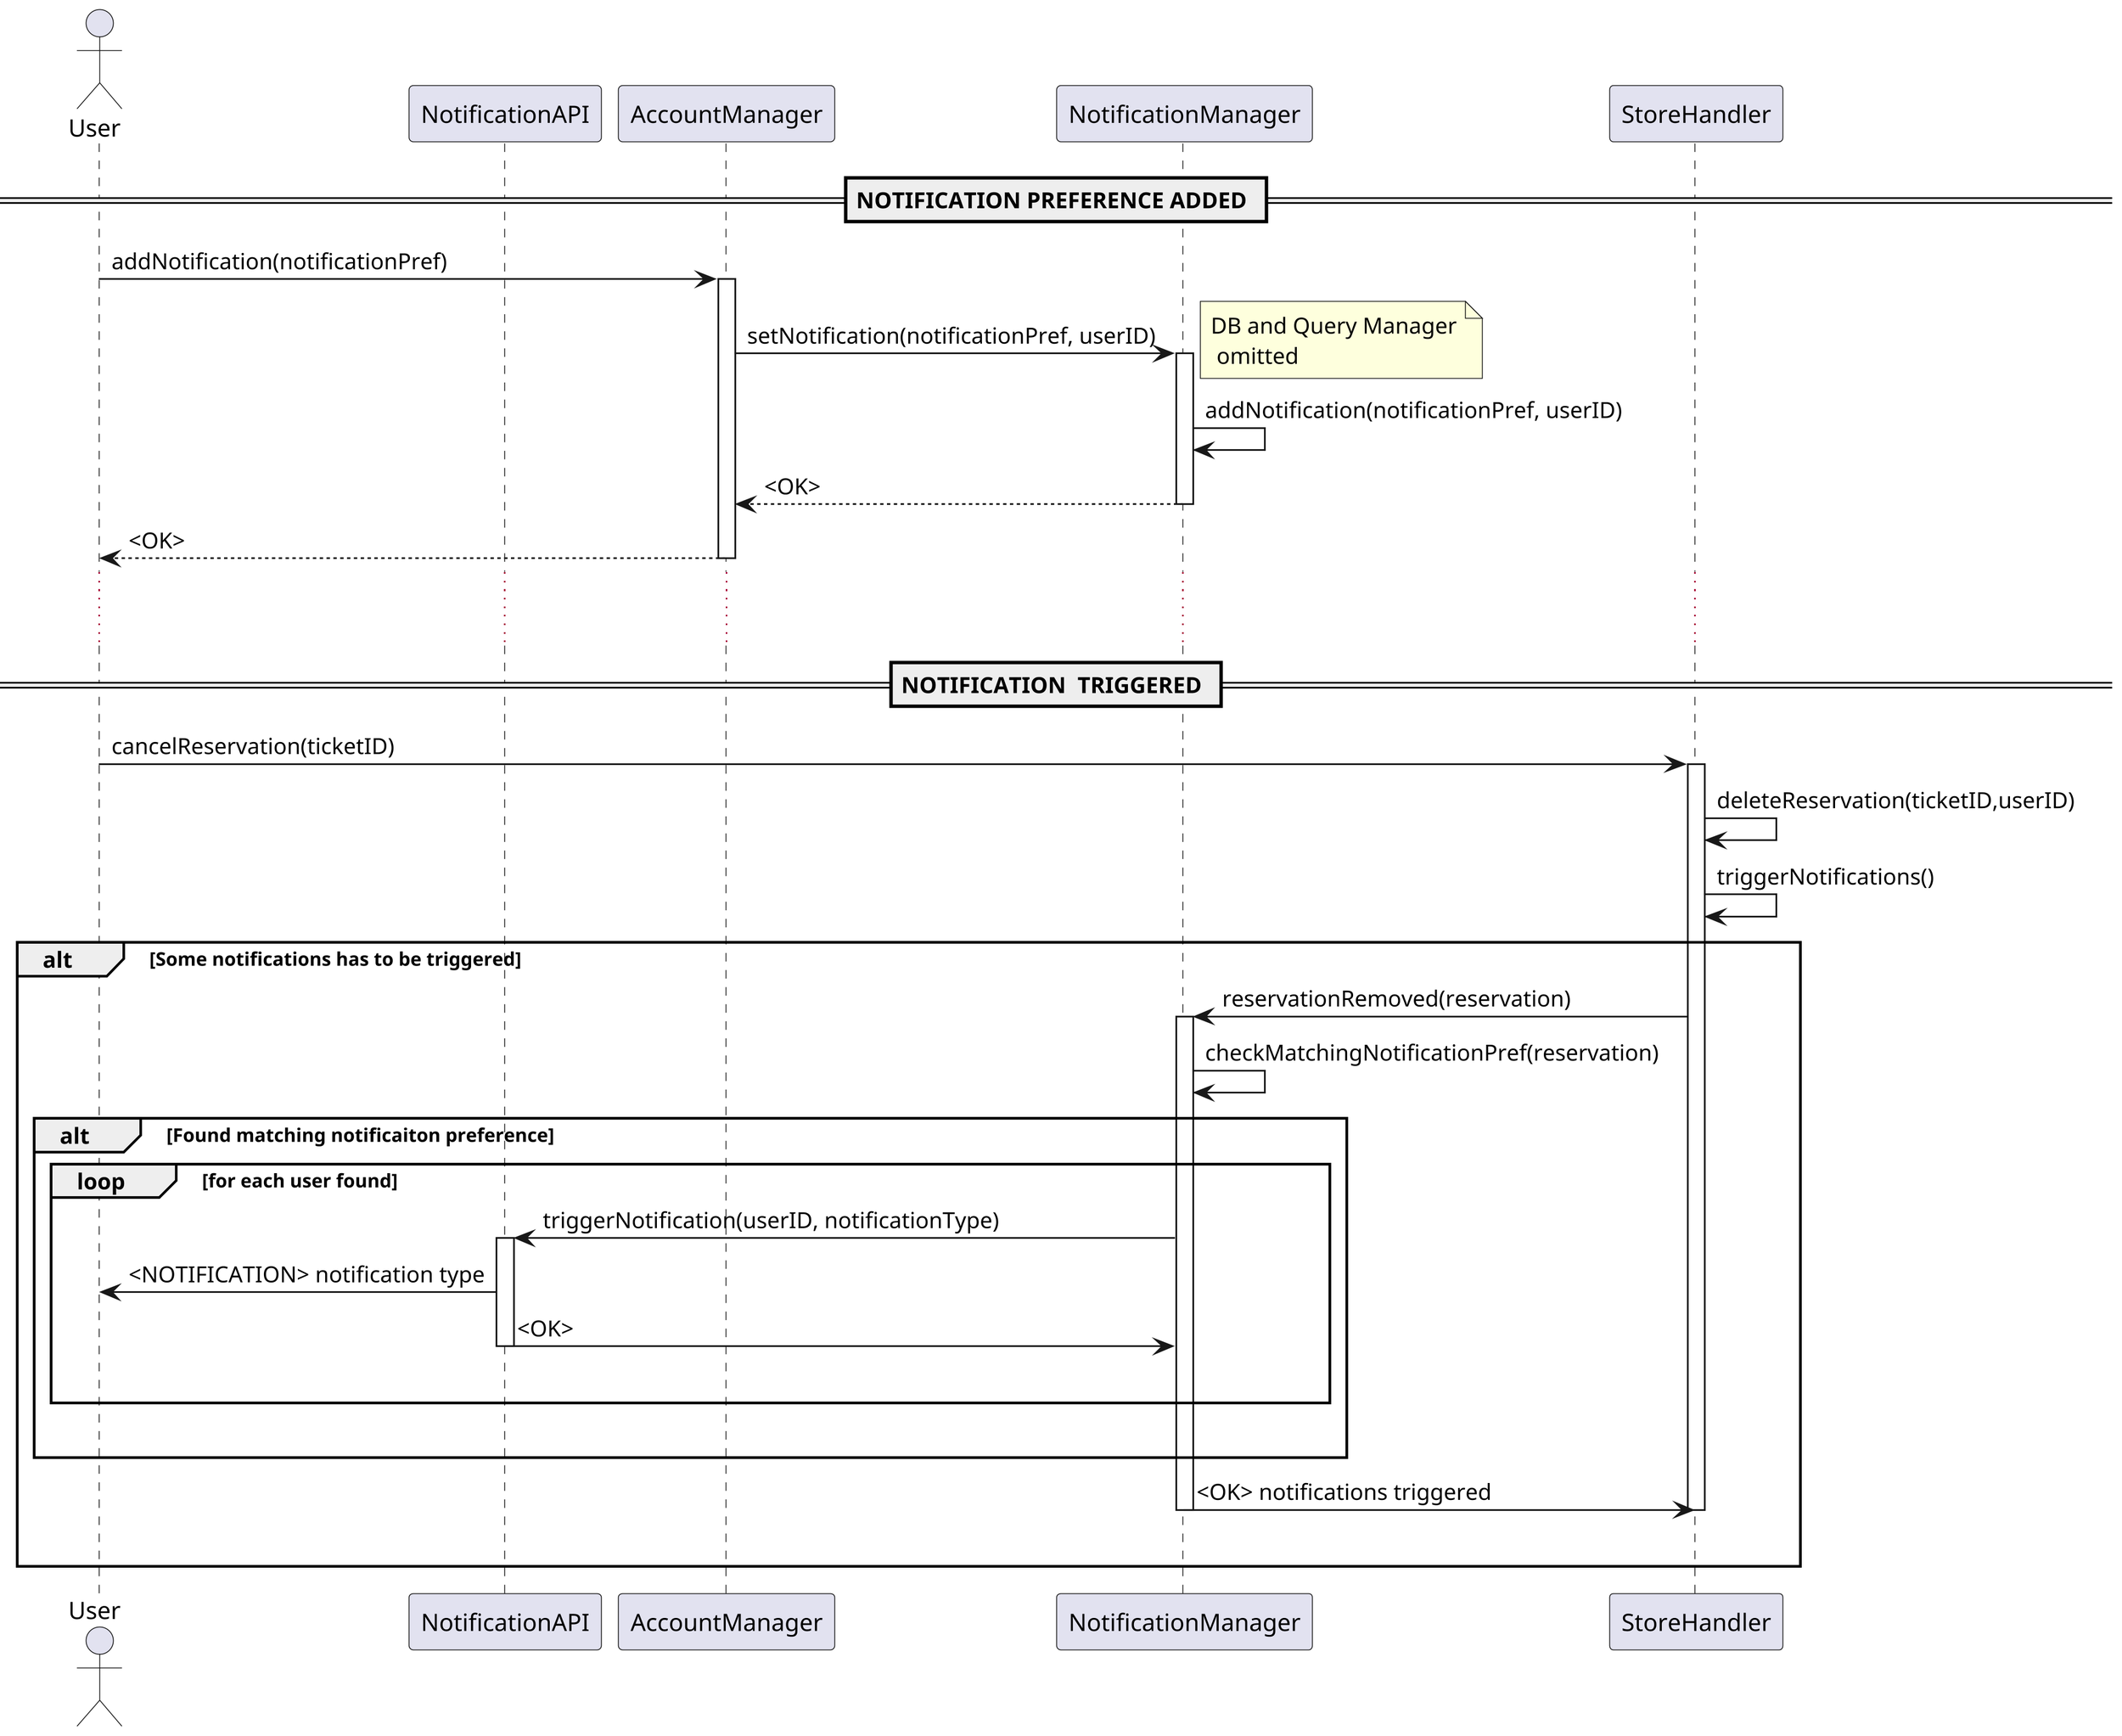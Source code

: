 @startuml seq_user_gets_notified
skinparam {
   dpi 300
}

actor User as a
participant NotificationAPI as napi
participant AccountManager as am
participant NotificationManager as nm
participant StoreHandler as sh

== NOTIFICATION PREFERENCE ADDED ==
a->am : addNotification(notificationPref)
activate am
am->nm : setNotification(notificationPref, userID)
activate nm
note right: DB and Query Manager\n omitted
nm->nm : addNotification(notificationPref, userID)
nm --> am : <OK>
deactivate nm
am-->a : <OK>
deactivate am
... ...
== NOTIFICATION  TRIGGERED ==
a -> sh : cancelReservation(ticketID)
activate sh
sh->sh : deleteReservation(ticketID,userID)
sh->sh : triggerNotifications()
alt Some notifications has to be triggered
   sh->nm : reservationRemoved(reservation)
   activate nm
   nm -> nm : checkMatchingNotificationPref(reservation)
   alt Found matching notificaiton preference
      loop for each user found
         nm->napi : triggerNotification(userID, notificationType)
         activate napi
         napi->a : <NOTIFICATION> notification type
         napi -> nm : <OK>
         deactivate napi
         |||
      end
      |||
   end
   nm->sh : <OK> notifications triggered
 deactivate nm
 deactivate sh
 |||
end



@enduml
